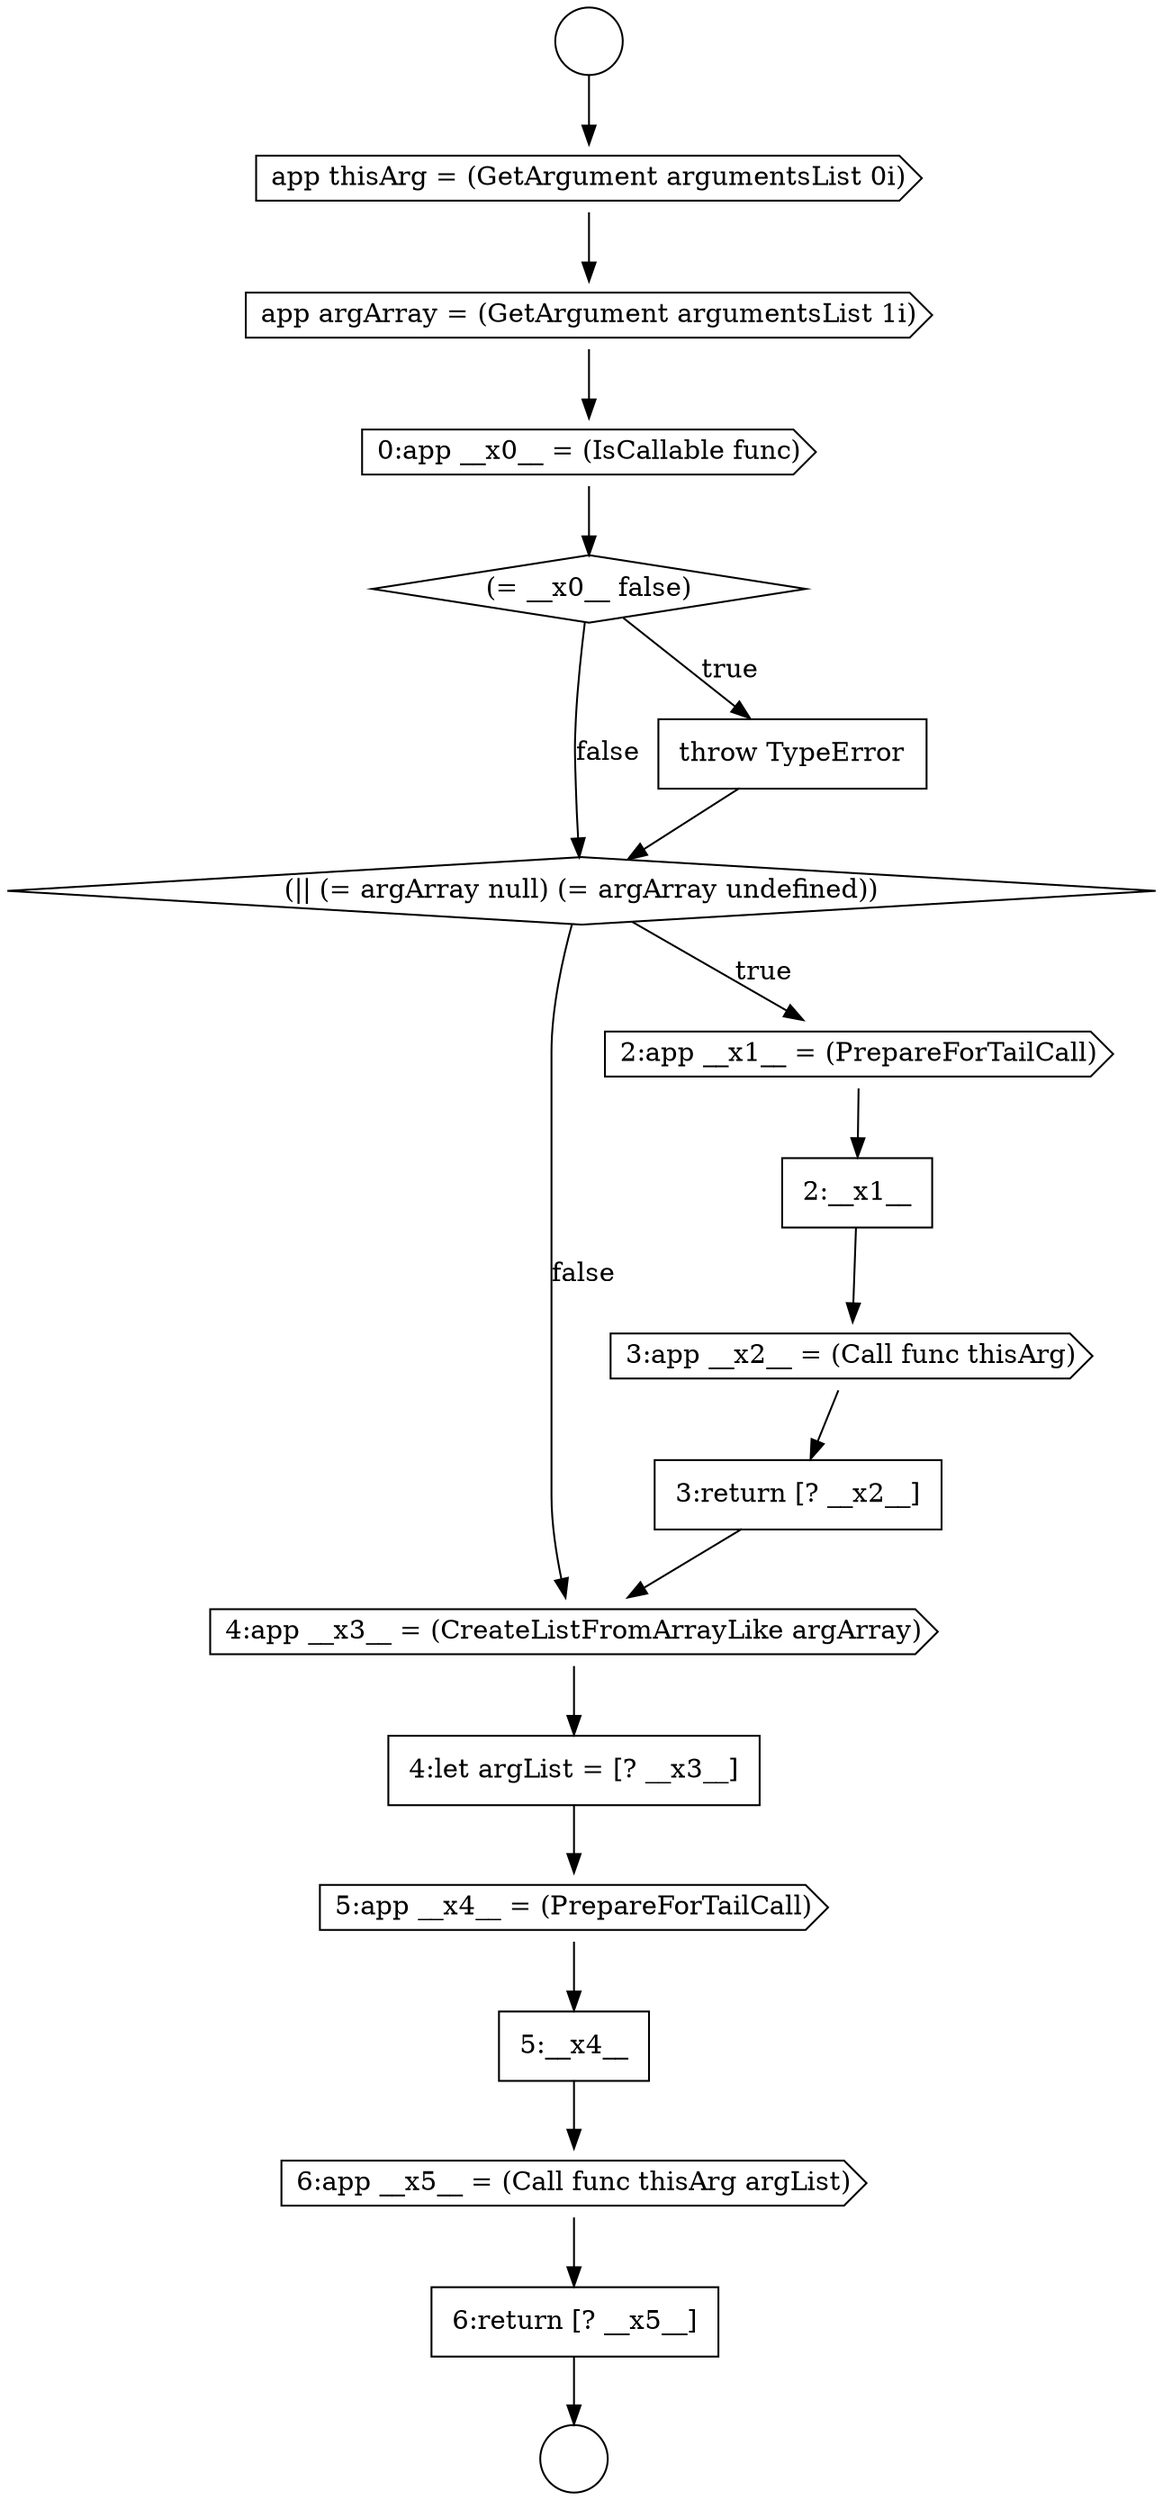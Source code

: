 digraph {
  node10647 [shape=cds, label=<<font color="black">0:app __x0__ = (IsCallable func)</font>> color="black" fillcolor="white" style=filled]
  node10658 [shape=none, margin=0, label=<<font color="black">
    <table border="0" cellborder="1" cellspacing="0" cellpadding="10">
      <tr><td align="left">5:__x4__</td></tr>
    </table>
  </font>> color="black" fillcolor="white" style=filled]
  node10655 [shape=cds, label=<<font color="black">4:app __x3__ = (CreateListFromArrayLike argArray)</font>> color="black" fillcolor="white" style=filled]
  node10650 [shape=diamond, label=<<font color="black">(|| (= argArray null) (= argArray undefined))</font>> color="black" fillcolor="white" style=filled]
  node10652 [shape=none, margin=0, label=<<font color="black">
    <table border="0" cellborder="1" cellspacing="0" cellpadding="10">
      <tr><td align="left">2:__x1__</td></tr>
    </table>
  </font>> color="black" fillcolor="white" style=filled]
  node10657 [shape=cds, label=<<font color="black">5:app __x4__ = (PrepareForTailCall)</font>> color="black" fillcolor="white" style=filled]
  node10645 [shape=cds, label=<<font color="black">app thisArg = (GetArgument argumentsList 0i)</font>> color="black" fillcolor="white" style=filled]
  node10660 [shape=none, margin=0, label=<<font color="black">
    <table border="0" cellborder="1" cellspacing="0" cellpadding="10">
      <tr><td align="left">6:return [? __x5__]</td></tr>
    </table>
  </font>> color="black" fillcolor="white" style=filled]
  node10643 [shape=circle label=" " color="black" fillcolor="white" style=filled]
  node10653 [shape=cds, label=<<font color="black">3:app __x2__ = (Call func thisArg)</font>> color="black" fillcolor="white" style=filled]
  node10649 [shape=none, margin=0, label=<<font color="black">
    <table border="0" cellborder="1" cellspacing="0" cellpadding="10">
      <tr><td align="left">throw TypeError</td></tr>
    </table>
  </font>> color="black" fillcolor="white" style=filled]
  node10654 [shape=none, margin=0, label=<<font color="black">
    <table border="0" cellborder="1" cellspacing="0" cellpadding="10">
      <tr><td align="left">3:return [? __x2__]</td></tr>
    </table>
  </font>> color="black" fillcolor="white" style=filled]
  node10644 [shape=circle label=" " color="black" fillcolor="white" style=filled]
  node10646 [shape=cds, label=<<font color="black">app argArray = (GetArgument argumentsList 1i)</font>> color="black" fillcolor="white" style=filled]
  node10651 [shape=cds, label=<<font color="black">2:app __x1__ = (PrepareForTailCall)</font>> color="black" fillcolor="white" style=filled]
  node10656 [shape=none, margin=0, label=<<font color="black">
    <table border="0" cellborder="1" cellspacing="0" cellpadding="10">
      <tr><td align="left">4:let argList = [? __x3__]</td></tr>
    </table>
  </font>> color="black" fillcolor="white" style=filled]
  node10659 [shape=cds, label=<<font color="black">6:app __x5__ = (Call func thisArg argList)</font>> color="black" fillcolor="white" style=filled]
  node10648 [shape=diamond, label=<<font color="black">(= __x0__ false)</font>> color="black" fillcolor="white" style=filled]
  node10652 -> node10653 [ color="black"]
  node10658 -> node10659 [ color="black"]
  node10653 -> node10654 [ color="black"]
  node10656 -> node10657 [ color="black"]
  node10648 -> node10649 [label=<<font color="black">true</font>> color="black"]
  node10648 -> node10650 [label=<<font color="black">false</font>> color="black"]
  node10647 -> node10648 [ color="black"]
  node10657 -> node10658 [ color="black"]
  node10643 -> node10645 [ color="black"]
  node10655 -> node10656 [ color="black"]
  node10646 -> node10647 [ color="black"]
  node10654 -> node10655 [ color="black"]
  node10649 -> node10650 [ color="black"]
  node10660 -> node10644 [ color="black"]
  node10659 -> node10660 [ color="black"]
  node10651 -> node10652 [ color="black"]
  node10645 -> node10646 [ color="black"]
  node10650 -> node10651 [label=<<font color="black">true</font>> color="black"]
  node10650 -> node10655 [label=<<font color="black">false</font>> color="black"]
}
